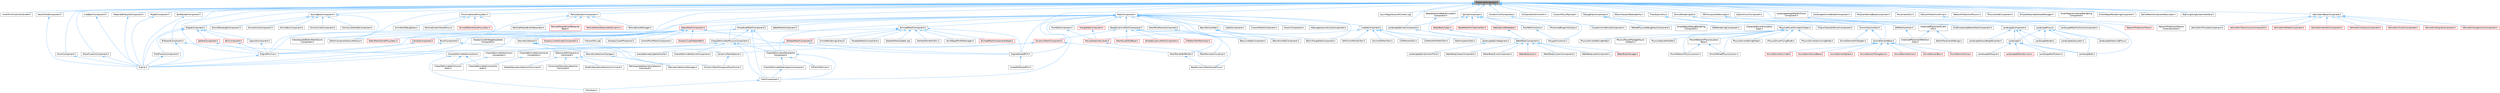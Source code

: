 digraph "PrimitiveComponent.h"
{
 // INTERACTIVE_SVG=YES
 // LATEX_PDF_SIZE
  bgcolor="transparent";
  edge [fontname=Helvetica,fontsize=10,labelfontname=Helvetica,labelfontsize=10];
  node [fontname=Helvetica,fontsize=10,shape=box,height=0.2,width=0.4];
  Node1 [id="Node000001",label="PrimitiveComponent.h",height=0.2,width=0.4,color="gray40", fillcolor="grey60", style="filled", fontcolor="black",tooltip=" "];
  Node1 -> Node2 [id="edge1_Node000001_Node000002",dir="back",color="steelblue1",style="solid",tooltip=" "];
  Node2 [id="Node000002",label="ActorPrimitiveColorHandler.h",height=0.2,width=0.4,color="grey40", fillcolor="white", style="filled",URL="$d4/d72/ActorPrimitiveColorHandler_8h.html",tooltip=" "];
  Node1 -> Node3 [id="edge2_Node000001_Node000003",dir="back",color="steelblue1",style="solid",tooltip=" "];
  Node3 [id="Node000003",label="ArrowComponent.h",height=0.2,width=0.4,color="grey40", fillcolor="white", style="filled",URL="$db/d35/ArrowComponent_8h.html",tooltip=" "];
  Node3 -> Node4 [id="edge3_Node000003_Node000004",dir="back",color="steelblue1",style="solid",tooltip=" "];
  Node4 [id="Node000004",label="Engine.h",height=0.2,width=0.4,color="grey40", fillcolor="white", style="filled",URL="$d1/d34/Public_2Engine_8h.html",tooltip=" "];
  Node1 -> Node5 [id="edge4_Node000001_Node000005",dir="back",color="steelblue1",style="solid",tooltip=" "];
  Node5 [id="Node000005",label="AsyncRegisterLevelContext.cpp",height=0.2,width=0.4,color="grey40", fillcolor="white", style="filled",URL="$da/df8/AsyncRegisterLevelContext_8cpp.html",tooltip=" "];
  Node1 -> Node6 [id="edge5_Node000001_Node000006",dir="back",color="steelblue1",style="solid",tooltip=" "];
  Node6 [id="Node000006",label="BakedShallowWaterSimulation\lComponent.h",height=0.2,width=0.4,color="grey40", fillcolor="white", style="filled",URL="$d4/dbc/BakedShallowWaterSimulationComponent_8h.html",tooltip=" "];
  Node6 -> Node7 [id="edge6_Node000006_Node000007",dir="back",color="steelblue1",style="solid",tooltip=" "];
  Node7 [id="Node000007",label="WaterBodyComponent.h",height=0.2,width=0.4,color="grey40", fillcolor="white", style="filled",URL="$db/d59/WaterBodyComponent_8h.html",tooltip=" "];
  Node7 -> Node8 [id="edge7_Node000007_Node000008",dir="back",color="steelblue1",style="solid",tooltip=" "];
  Node8 [id="Node000008",label="WaterBodyActor.h",height=0.2,width=0.4,color="red", fillcolor="#FFF0F0", style="filled",URL="$da/d45/WaterBodyActor_8h.html",tooltip=" "];
  Node7 -> Node14 [id="edge8_Node000007_Node000014",dir="back",color="steelblue1",style="solid",tooltip=" "];
  Node14 [id="Node000014",label="WaterBodyCustomComponent.h",height=0.2,width=0.4,color="grey40", fillcolor="white", style="filled",URL="$dd/dc1/WaterBodyCustomComponent_8h.html",tooltip=" "];
  Node7 -> Node15 [id="edge9_Node000007_Node000015",dir="back",color="steelblue1",style="solid",tooltip=" "];
  Node15 [id="Node000015",label="WaterBodyLakeComponent.h",height=0.2,width=0.4,color="grey40", fillcolor="white", style="filled",URL="$d8/db7/WaterBodyLakeComponent_8h.html",tooltip=" "];
  Node7 -> Node16 [id="edge10_Node000007_Node000016",dir="back",color="steelblue1",style="solid",tooltip=" "];
  Node16 [id="Node000016",label="WaterBodyManager.h",height=0.2,width=0.4,color="red", fillcolor="#FFF0F0", style="filled",URL="$d7/d25/WaterBodyManager_8h.html",tooltip=" "];
  Node7 -> Node18 [id="edge11_Node000007_Node000018",dir="back",color="steelblue1",style="solid",tooltip=" "];
  Node18 [id="Node000018",label="WaterBodyOceanComponent.h",height=0.2,width=0.4,color="grey40", fillcolor="white", style="filled",URL="$d8/d9e/WaterBodyOceanComponent_8h.html",tooltip=" "];
  Node7 -> Node19 [id="edge12_Node000007_Node000019",dir="back",color="steelblue1",style="solid",tooltip=" "];
  Node19 [id="Node000019",label="WaterBodyRiverComponent.h",height=0.2,width=0.4,color="grey40", fillcolor="white", style="filled",URL="$d6/d69/WaterBodyRiverComponent_8h.html",tooltip=" "];
  Node1 -> Node20 [id="edge13_Node000001_Node000020",dir="back",color="steelblue1",style="solid",tooltip=" "];
  Node20 [id="Node000020",label="BillboardComponent.h",height=0.2,width=0.4,color="grey40", fillcolor="white", style="filled",URL="$db/d72/BillboardComponent_8h.html",tooltip=" "];
  Node20 -> Node21 [id="edge14_Node000020_Node000021",dir="back",color="steelblue1",style="solid",tooltip=" "];
  Node21 [id="Node000021",label="ChaosDeformableSolverActor.h",height=0.2,width=0.4,color="grey40", fillcolor="white", style="filled",URL="$d2/de9/ChaosDeformableSolverActor_8h.html",tooltip=" "];
  Node21 -> Node22 [id="edge15_Node000021_Node000022",dir="back",color="steelblue1",style="solid",tooltip=" "];
  Node22 [id="Node000022",label="ChaosDeformableCollisions\lActor.h",height=0.2,width=0.4,color="grey40", fillcolor="white", style="filled",URL="$d2/dce/ChaosDeformableCollisionsActor_8h.html",tooltip=" "];
  Node21 -> Node23 [id="edge16_Node000021_Node000023",dir="back",color="steelblue1",style="solid",tooltip=" "];
  Node23 [id="Node000023",label="ChaosDeformableConstraints\lActor.h",height=0.2,width=0.4,color="grey40", fillcolor="white", style="filled",URL="$d0/dd2/ChaosDeformableConstraintsActor_8h.html",tooltip=" "];
  Node21 -> Node24 [id="edge17_Node000021_Node000024",dir="back",color="steelblue1",style="solid",tooltip=" "];
  Node24 [id="Node000024",label="FleshActor.h",height=0.2,width=0.4,color="grey40", fillcolor="white", style="filled",URL="$d1/d7e/FleshActor_8h.html",tooltip=" "];
  Node20 -> Node4 [id="edge18_Node000020_Node000004",dir="back",color="steelblue1",style="solid",tooltip=" "];
  Node1 -> Node25 [id="edge19_Node000001_Node000025",dir="back",color="steelblue1",style="solid",tooltip=" "];
  Node25 [id="Node000025",label="BrushComponent.h",height=0.2,width=0.4,color="grey40", fillcolor="white", style="filled",URL="$d0/d9c/BrushComponent_8h.html",tooltip=" "];
  Node25 -> Node4 [id="edge20_Node000025_Node000004",dir="back",color="steelblue1",style="solid",tooltip=" "];
  Node25 -> Node26 [id="edge21_Node000025_Node000026",dir="back",color="steelblue1",style="solid",tooltip=" "];
  Node26 [id="Node000026",label="SceneGeometrySpatialCache.h",height=0.2,width=0.4,color="grey40", fillcolor="white", style="filled",URL="$d6/d6f/SceneGeometrySpatialCache_8h.html",tooltip=" "];
  Node1 -> Node27 [id="edge22_Node000001_Node000027",dir="back",color="steelblue1",style="solid",tooltip=" "];
  Node27 [id="Node000027",label="ClusterUnionComponent.h",height=0.2,width=0.4,color="grey40", fillcolor="white", style="filled",URL="$d0/d16/ClusterUnionComponent_8h.html",tooltip=" "];
  Node27 -> Node28 [id="edge23_Node000027_Node000028",dir="back",color="steelblue1",style="solid",tooltip=" "];
  Node28 [id="Node000028",label="ClusterUnionVehicleComponent.h",height=0.2,width=0.4,color="grey40", fillcolor="white", style="filled",URL="$dd/deb/ClusterUnionVehicleComponent_8h.html",tooltip=" "];
  Node1 -> Node29 [id="edge24_Node000001_Node000029",dir="back",color="steelblue1",style="solid",tooltip=" "];
  Node29 [id="Node000029",label="ComponentCollisionUtil.h",height=0.2,width=0.4,color="grey40", fillcolor="white", style="filled",URL="$d9/d1c/ComponentCollisionUtil_8h.html",tooltip=" "];
  Node1 -> Node30 [id="edge25_Node000001_Node000030",dir="back",color="steelblue1",style="solid",tooltip=" "];
  Node30 [id="Node000030",label="CustomPhysXPayload.h",height=0.2,width=0.4,color="grey40", fillcolor="white", style="filled",URL="$d3/d90/CustomPhysXPayload_8h.html",tooltip=" "];
  Node1 -> Node31 [id="edge26_Node000001_Node000031",dir="back",color="steelblue1",style="solid",tooltip=" "];
  Node31 [id="Node000031",label="DebugDrawComponent.h",height=0.2,width=0.4,color="grey40", fillcolor="white", style="filled",URL="$d9/dae/DebugDrawComponent_8h.html",tooltip=" "];
  Node31 -> Node32 [id="edge27_Node000031_Node000032",dir="back",color="steelblue1",style="solid",tooltip=" "];
  Node32 [id="Node000032",label="EQSRenderingComponent.h",height=0.2,width=0.4,color="grey40", fillcolor="white", style="filled",URL="$df/d63/EQSRenderingComponent_8h.html",tooltip=" "];
  Node31 -> Node33 [id="edge28_Node000031_Node000033",dir="back",color="steelblue1",style="solid",tooltip=" "];
  Node33 [id="Node000033",label="PathedPhysicsDebugDrawComponent.h",height=0.2,width=0.4,color="grey40", fillcolor="white", style="filled",URL="$d9/dd8/PathedPhysicsDebugDrawComponent_8h.html",tooltip=" "];
  Node31 -> Node34 [id="edge29_Node000031_Node000034",dir="back",color="steelblue1",style="solid",tooltip=" "];
  Node34 [id="Node000034",label="SmartObjectDebugRendering\lComponent.h",height=0.2,width=0.4,color="grey40", fillcolor="white", style="filled",URL="$d2/db9/SmartObjectDebugRenderingComponent_8h.html",tooltip=" "];
  Node1 -> Node35 [id="edge30_Node000001_Node000035",dir="back",color="steelblue1",style="solid",tooltip=" "];
  Node35 [id="Node000035",label="DrawFrustumComponent.h",height=0.2,width=0.4,color="grey40", fillcolor="white", style="filled",URL="$db/d24/DrawFrustumComponent_8h.html",tooltip=" "];
  Node35 -> Node4 [id="edge31_Node000035_Node000004",dir="back",color="steelblue1",style="solid",tooltip=" "];
  Node1 -> Node36 [id="edge32_Node000001_Node000036",dir="back",color="steelblue1",style="solid",tooltip=" "];
  Node36 [id="Node000036",label="EditorComponentSourceFactory.h",height=0.2,width=0.4,color="grey40", fillcolor="white", style="filled",URL="$d4/d35/EditorComponentSourceFactory_8h.html",tooltip=" "];
  Node1 -> Node37 [id="edge33_Node000001_Node000037",dir="back",color="steelblue1",style="solid",tooltip=" "];
  Node37 [id="Node000037",label="EditorViewportSelectability.h",height=0.2,width=0.4,color="grey40", fillcolor="white", style="filled",URL="$d0/da6/EditorViewportSelectability_8h.html",tooltip=" "];
  Node1 -> Node38 [id="edge34_Node000001_Node000038",dir="back",color="steelblue1",style="solid",tooltip=" "];
  Node38 [id="Node000038",label="EngineMinimal.h",height=0.2,width=0.4,color="grey40", fillcolor="white", style="filled",URL="$d0/d2c/EngineMinimal_8h.html",tooltip=" "];
  Node38 -> Node4 [id="edge35_Node000038_Node000004",dir="back",color="steelblue1",style="solid",tooltip=" "];
  Node1 -> Node39 [id="edge36_Node000001_Node000039",dir="back",color="steelblue1",style="solid",tooltip=" "];
  Node39 [id="Node000039",label="EngineSharedPCH.h",height=0.2,width=0.4,color="grey40", fillcolor="white", style="filled",URL="$dc/dbb/EngineSharedPCH_8h.html",tooltip=" "];
  Node39 -> Node40 [id="edge37_Node000039_Node000040",dir="back",color="steelblue1",style="solid",tooltip=" "];
  Node40 [id="Node000040",label="UnrealEdSharedPCH.h",height=0.2,width=0.4,color="grey40", fillcolor="white", style="filled",URL="$d1/de6/UnrealEdSharedPCH_8h.html",tooltip=" "];
  Node1 -> Node41 [id="edge38_Node000001_Node000041",dir="back",color="steelblue1",style="solid",tooltip=" "];
  Node41 [id="Node000041",label="FloorQueryUtils.h",height=0.2,width=0.4,color="grey40", fillcolor="white", style="filled",URL="$df/d2a/FloorQueryUtils_8h.html",tooltip=" "];
  Node41 -> Node42 [id="edge39_Node000041_Node000042",dir="back",color="steelblue1",style="solid",tooltip=" "];
  Node42 [id="Node000042",label="ChaosCharacterMoverComponent.h",height=0.2,width=0.4,color="grey40", fillcolor="white", style="filled",URL="$d5/dd2/ChaosCharacterMoverComponent_8h.html",tooltip=" "];
  Node41 -> Node43 [id="edge40_Node000041_Node000043",dir="back",color="steelblue1",style="solid",tooltip=" "];
  Node43 [id="Node000043",label="CharacterMoverSimulation\lTypes.h",height=0.2,width=0.4,color="grey40", fillcolor="white", style="filled",URL="$df/dcc/CharacterMoverSimulationTypes_8h.html",tooltip=" "];
  Node41 -> Node44 [id="edge41_Node000041_Node000044",dir="back",color="steelblue1",style="solid",tooltip=" "];
  Node44 [id="Node000044",label="PhysicsMoverSimulationTypes.h",height=0.2,width=0.4,color="grey40", fillcolor="white", style="filled",URL="$d1/d2f/PhysicsMoverSimulationTypes_8h.html",tooltip=" "];
  Node44 -> Node45 [id="edge42_Node000044_Node000045",dir="back",color="steelblue1",style="solid",tooltip=" "];
  Node45 [id="Node000045",label="MoverNetworkPhysicsLiaison.h",height=0.2,width=0.4,color="grey40", fillcolor="white", style="filled",URL="$d7/d6a/MoverNetworkPhysicsLiaison_8h.html",tooltip=" "];
  Node44 -> Node46 [id="edge43_Node000044_Node000046",dir="back",color="steelblue1",style="solid",tooltip=" "];
  Node46 [id="Node000046",label="MoverNetworkPhysicsLiaison\lBase.h",height=0.2,width=0.4,color="grey40", fillcolor="white", style="filled",URL="$d6/d54/MoverNetworkPhysicsLiaisonBase_8h.html",tooltip=" "];
  Node46 -> Node45 [id="edge44_Node000046_Node000045",dir="back",color="steelblue1",style="solid",tooltip=" "];
  Node46 -> Node47 [id="edge45_Node000046_Node000047",dir="back",color="steelblue1",style="solid",tooltip=" "];
  Node47 [id="Node000047",label="MoverPathedPhysicsLiaison.h",height=0.2,width=0.4,color="grey40", fillcolor="white", style="filled",URL="$d8/d2d/MoverPathedPhysicsLiaison_8h.html",tooltip=" "];
  Node44 -> Node47 [id="edge46_Node000044_Node000047",dir="back",color="steelblue1",style="solid",tooltip=" "];
  Node44 -> Node48 [id="edge47_Node000044_Node000048",dir="back",color="steelblue1",style="solid",tooltip=" "];
  Node48 [id="Node000048",label="PhysicsDrivenFallingMode.h",height=0.2,width=0.4,color="grey40", fillcolor="white", style="filled",URL="$de/d7a/PhysicsDrivenFallingMode_8h.html",tooltip=" "];
  Node44 -> Node49 [id="edge48_Node000044_Node000049",dir="back",color="steelblue1",style="solid",tooltip=" "];
  Node49 [id="Node000049",label="PhysicsDrivenFlyingMode.h",height=0.2,width=0.4,color="grey40", fillcolor="white", style="filled",URL="$d4/d63/PhysicsDrivenFlyingMode_8h.html",tooltip=" "];
  Node44 -> Node50 [id="edge49_Node000044_Node000050",dir="back",color="steelblue1",style="solid",tooltip=" "];
  Node50 [id="Node000050",label="PhysicsDrivenSwimmingMode.h",height=0.2,width=0.4,color="grey40", fillcolor="white", style="filled",URL="$d2/d15/PhysicsDrivenSwimmingMode_8h.html",tooltip=" "];
  Node44 -> Node51 [id="edge50_Node000044_Node000051",dir="back",color="steelblue1",style="solid",tooltip=" "];
  Node51 [id="Node000051",label="PhysicsDrivenWalkingMode.h",height=0.2,width=0.4,color="grey40", fillcolor="white", style="filled",URL="$d8/d69/PhysicsDrivenWalkingMode_8h.html",tooltip=" "];
  Node44 -> Node52 [id="edge51_Node000044_Node000052",dir="back",color="steelblue1",style="solid",tooltip=" "];
  Node52 [id="Node000052",label="PhysicsMoverManagerAsync\lCallback.h",height=0.2,width=0.4,color="grey40", fillcolor="white", style="filled",URL="$d6/d7c/PhysicsMoverManagerAsyncCallback_8h.html",tooltip=" "];
  Node44 -> Node53 [id="edge52_Node000044_Node000053",dir="back",color="steelblue1",style="solid",tooltip=" "];
  Node53 [id="Node000053",label="PhysicsStanceModifier.h",height=0.2,width=0.4,color="grey40", fillcolor="white", style="filled",URL="$dc/d04/PhysicsStanceModifier_8h.html",tooltip=" "];
  Node1 -> Node54 [id="edge53_Node000001_Node000054",dir="back",color="steelblue1",style="solid",tooltip=" "];
  Node54 [id="Node000054",label="GeometrySelector.h",height=0.2,width=0.4,color="grey40", fillcolor="white", style="filled",URL="$d5/d67/GeometrySelector_8h.html",tooltip=" "];
  Node54 -> Node55 [id="edge54_Node000054_Node000055",dir="back",color="steelblue1",style="solid",tooltip=" "];
  Node55 [id="Node000055",label="DynamicMeshPolygroupTransformer.h",height=0.2,width=0.4,color="grey40", fillcolor="white", style="filled",URL="$dc/db2/DynamicMeshPolygroupTransformer_8h.html",tooltip=" "];
  Node54 -> Node56 [id="edge55_Node000054_Node000056",dir="back",color="steelblue1",style="solid",tooltip=" "];
  Node56 [id="Node000056",label="DynamicMeshSelector.h",height=0.2,width=0.4,color="grey40", fillcolor="white", style="filled",URL="$dc/d01/DynamicMeshSelector_8h.html",tooltip=" "];
  Node56 -> Node55 [id="edge56_Node000056_Node000055",dir="back",color="steelblue1",style="solid",tooltip=" "];
  Node54 -> Node57 [id="edge57_Node000054_Node000057",dir="back",color="steelblue1",style="solid",tooltip=" "];
  Node57 [id="Node000057",label="GeometrySelectionChanges.h",height=0.2,width=0.4,color="grey40", fillcolor="white", style="filled",URL="$d2/d21/GeometrySelectionChanges_8h.html",tooltip=" "];
  Node57 -> Node58 [id="edge58_Node000057_Node000058",dir="back",color="steelblue1",style="solid",tooltip=" "];
  Node58 [id="Node000058",label="GeometrySelectionManager.h",height=0.2,width=0.4,color="grey40", fillcolor="white", style="filled",URL="$d9/d43/GeometrySelectionManager_8h.html",tooltip=" "];
  Node54 -> Node58 [id="edge59_Node000054_Node000058",dir="back",color="steelblue1",style="solid",tooltip=" "];
  Node54 -> Node59 [id="edge60_Node000054_Node000059",dir="back",color="steelblue1",style="solid",tooltip=" "];
  Node59 [id="Node000059",label="SelectionEditInteractive\lCommand.h",height=0.2,width=0.4,color="grey40", fillcolor="white", style="filled",URL="$d8/db5/SelectionEditInteractiveCommand_8h.html",tooltip=" "];
  Node59 -> Node60 [id="edge61_Node000059_Node000060",dir="back",color="steelblue1",style="solid",tooltip=" "];
  Node60 [id="Node000060",label="DeleteGeometrySelectionCommand.h",height=0.2,width=0.4,color="grey40", fillcolor="white", style="filled",URL="$d2/db3/DeleteGeometrySelectionCommand_8h.html",tooltip=" "];
  Node59 -> Node61 [id="edge62_Node000059_Node000061",dir="back",color="steelblue1",style="solid",tooltip=" "];
  Node61 [id="Node000061",label="DisconnectGeometrySelection\lCommand.h",height=0.2,width=0.4,color="grey40", fillcolor="white", style="filled",URL="$df/d86/DisconnectGeometrySelectionCommand_8h.html",tooltip=" "];
  Node59 -> Node62 [id="edge63_Node000059_Node000062",dir="back",color="steelblue1",style="solid",tooltip=" "];
  Node62 [id="Node000062",label="ModifyGeometrySelectionCommand.h",height=0.2,width=0.4,color="grey40", fillcolor="white", style="filled",URL="$d2/dc3/ModifyGeometrySelectionCommand_8h.html",tooltip=" "];
  Node59 -> Node63 [id="edge64_Node000059_Node000063",dir="back",color="steelblue1",style="solid",tooltip=" "];
  Node63 [id="Node000063",label="RetriangulateGeometrySelection\lCommand.h",height=0.2,width=0.4,color="grey40", fillcolor="white", style="filled",URL="$de/d4b/RetriangulateGeometrySelectionCommand_8h.html",tooltip=" "];
  Node1 -> Node64 [id="edge65_Node000001_Node000064",dir="back",color="steelblue1",style="solid",tooltip=" "];
  Node64 [id="Node000064",label="GizmoBaseComponent.h",height=0.2,width=0.4,color="grey40", fillcolor="white", style="filled",URL="$db/dfd/GizmoBaseComponent_8h.html",tooltip=" "];
  Node64 -> Node65 [id="edge66_Node000064_Node000065",dir="back",color="steelblue1",style="solid",tooltip=" "];
  Node65 [id="Node000065",label="GizmoArrowComponent.h",height=0.2,width=0.4,color="grey40", fillcolor="white", style="filled",URL="$d9/df9/GizmoArrowComponent_8h.html",tooltip=" "];
  Node64 -> Node66 [id="edge67_Node000064_Node000066",dir="back",color="steelblue1",style="solid",tooltip=" "];
  Node66 [id="Node000066",label="GizmoBoxComponent.h",height=0.2,width=0.4,color="grey40", fillcolor="white", style="filled",URL="$d4/d84/GizmoBoxComponent_8h.html",tooltip=" "];
  Node64 -> Node67 [id="edge68_Node000064_Node000067",dir="back",color="steelblue1",style="solid",tooltip=" "];
  Node67 [id="Node000067",label="GizmoCircleComponent.h",height=0.2,width=0.4,color="grey40", fillcolor="white", style="filled",URL="$d3/d78/GizmoCircleComponent_8h.html",tooltip=" "];
  Node64 -> Node68 [id="edge69_Node000064_Node000068",dir="back",color="steelblue1",style="solid",tooltip=" "];
  Node68 [id="Node000068",label="GizmoLineHandleComponent.h",height=0.2,width=0.4,color="grey40", fillcolor="white", style="filled",URL="$d3/d98/GizmoLineHandleComponent_8h.html",tooltip=" "];
  Node64 -> Node69 [id="edge70_Node000064_Node000069",dir="back",color="steelblue1",style="solid",tooltip=" "];
  Node69 [id="Node000069",label="GizmoRectangleComponent.h",height=0.2,width=0.4,color="grey40", fillcolor="white", style="filled",URL="$d9/ded/GizmoRectangleComponent_8h.html",tooltip=" "];
  Node64 -> Node70 [id="edge71_Node000064_Node000070",dir="back",color="steelblue1",style="solid",tooltip=" "];
  Node70 [id="Node000070",label="ViewAdjustedStaticMeshGizmo\lComponent.h",height=0.2,width=0.4,color="grey40", fillcolor="white", style="filled",URL="$d3/d99/ViewAdjustedStaticMeshGizmoComponent_8h.html",tooltip=" "];
  Node1 -> Node71 [id="edge72_Node000001_Node000071",dir="back",color="steelblue1",style="solid",tooltip=" "];
  Node71 [id="Node000071",label="GizmoRenderingUtil.h",height=0.2,width=0.4,color="grey40", fillcolor="white", style="filled",URL="$d0/d40/GizmoRenderingUtil_8h.html",tooltip=" "];
  Node71 -> Node72 [id="edge73_Node000071_Node000072",dir="back",color="steelblue1",style="solid",tooltip=" "];
  Node72 [id="Node000072",label="GizmoElementBase.h",height=0.2,width=0.4,color="grey40", fillcolor="white", style="filled",URL="$d5/d19/GizmoElementBase_8h.html",tooltip=" "];
  Node72 -> Node73 [id="edge74_Node000072_Node000073",dir="back",color="steelblue1",style="solid",tooltip=" "];
  Node73 [id="Node000073",label="GizmoElementArrow.h",height=0.2,width=0.4,color="red", fillcolor="#FFF0F0", style="filled",URL="$df/d5b/GizmoElementArrow_8h.html",tooltip=" "];
  Node72 -> Node75 [id="edge75_Node000072_Node000075",dir="back",color="steelblue1",style="solid",tooltip=" "];
  Node75 [id="Node000075",label="GizmoElementBox.h",height=0.2,width=0.4,color="red", fillcolor="#FFF0F0", style="filled",URL="$d6/d7f/GizmoElementBox_8h.html",tooltip=" "];
  Node72 -> Node76 [id="edge76_Node000072_Node000076",dir="back",color="steelblue1",style="solid",tooltip=" "];
  Node76 [id="Node000076",label="GizmoElementCone.h",height=0.2,width=0.4,color="red", fillcolor="#FFF0F0", style="filled",URL="$dc/dca/GizmoElementCone_8h.html",tooltip=" "];
  Node72 -> Node77 [id="edge77_Node000072_Node000077",dir="back",color="steelblue1",style="solid",tooltip=" "];
  Node77 [id="Node000077",label="GizmoElementCylinder.h",height=0.2,width=0.4,color="red", fillcolor="#FFF0F0", style="filled",URL="$da/dff/GizmoElementCylinder_8h.html",tooltip=" "];
  Node72 -> Node78 [id="edge78_Node000072_Node000078",dir="back",color="steelblue1",style="solid",tooltip=" "];
  Node78 [id="Node000078",label="GizmoElementLineBase.h",height=0.2,width=0.4,color="red", fillcolor="#FFF0F0", style="filled",URL="$d4/d1b/GizmoElementLineBase_8h.html",tooltip=" "];
  Node72 -> Node86 [id="edge79_Node000072_Node000086",dir="back",color="steelblue1",style="solid",tooltip=" "];
  Node86 [id="Node000086",label="GizmoElementSphere.h",height=0.2,width=0.4,color="red", fillcolor="#FFF0F0", style="filled",URL="$df/d53/GizmoElementSphere_8h.html",tooltip=" "];
  Node72 -> Node87 [id="edge80_Node000072_Node000087",dir="back",color="steelblue1",style="solid",tooltip=" "];
  Node87 [id="Node000087",label="GizmoElementTriangleList.h",height=0.2,width=0.4,color="red", fillcolor="#FFF0F0", style="filled",URL="$dc/dc3/GizmoElementTriangleList_8h.html",tooltip=" "];
  Node71 -> Node88 [id="edge81_Node000071_Node000088",dir="back",color="steelblue1",style="solid",tooltip=" "];
  Node88 [id="Node000088",label="GizmoViewContext.h",height=0.2,width=0.4,color="grey40", fillcolor="white", style="filled",URL="$dd/d1a/GizmoViewContext_8h.html",tooltip=" "];
  Node88 -> Node72 [id="edge82_Node000088_Node000072",dir="back",color="steelblue1",style="solid",tooltip=" "];
  Node88 -> Node89 [id="edge83_Node000088_Node000089",dir="back",color="steelblue1",style="solid",tooltip=" "];
  Node89 [id="Node000089",label="GizmoElementHitTargets.h",height=0.2,width=0.4,color="grey40", fillcolor="white", style="filled",URL="$da/d23/GizmoElementHitTargets_8h.html",tooltip=" "];
  Node1 -> Node90 [id="edge84_Node000001_Node000090",dir="back",color="steelblue1",style="solid",tooltip=" "];
  Node90 [id="Node000090",label="ISMComponentDescriptor.h",height=0.2,width=0.4,color="grey40", fillcolor="white", style="filled",URL="$dd/d82/ISMComponentDescriptor_8h.html",tooltip=" "];
  Node90 -> Node91 [id="edge85_Node000090_Node000091",dir="back",color="steelblue1",style="solid",tooltip=" "];
  Node91 [id="Node000091",label="HLODInstancedStaticMeshComponent.h",height=0.2,width=0.4,color="grey40", fillcolor="white", style="filled",URL="$dd/d88/HLODInstancedStaticMeshComponent_8h.html",tooltip=" "];
  Node90 -> Node92 [id="edge86_Node000090_Node000092",dir="back",color="steelblue1",style="solid",tooltip=" "];
  Node92 [id="Node000092",label="ISMPartitionActor.h",height=0.2,width=0.4,color="grey40", fillcolor="white", style="filled",URL="$d8/dac/ISMPartitionActor_8h.html",tooltip=" "];
  Node92 -> Node93 [id="edge87_Node000092_Node000093",dir="back",color="steelblue1",style="solid",tooltip=" "];
  Node93 [id="Node000093",label="InstancedPlacementPartition\lActor.h",height=0.2,width=0.4,color="grey40", fillcolor="white", style="filled",URL="$dd/d43/InstancedPlacementPartitionActor_8h.html",tooltip=" "];
  Node90 -> Node94 [id="edge88_Node000090_Node000094",dir="back",color="steelblue1",style="solid",tooltip=" "];
  Node94 [id="Node000094",label="InstancedPlacementClient\lInfo.h",height=0.2,width=0.4,color="grey40", fillcolor="white", style="filled",URL="$d0/d12/InstancedPlacementClientInfo_8h.html",tooltip=" "];
  Node94 -> Node95 [id="edge89_Node000094_Node000095",dir="back",color="steelblue1",style="solid",tooltip=" "];
  Node95 [id="Node000095",label="EditorPlacementSettings.h",height=0.2,width=0.4,color="grey40", fillcolor="white", style="filled",URL="$dd/daf/EditorPlacementSettings_8h.html",tooltip=" "];
  Node94 -> Node93 [id="edge90_Node000094_Node000093",dir="back",color="steelblue1",style="solid",tooltip=" "];
  Node1 -> Node96 [id="edge91_Node000001_Node000096",dir="back",color="steelblue1",style="solid",tooltip=" "];
  Node96 [id="Node000096",label="LakeCollisionComponent.h",height=0.2,width=0.4,color="grey40", fillcolor="white", style="filled",URL="$d6/d05/LakeCollisionComponent_8h.html",tooltip=" "];
  Node1 -> Node97 [id="edge92_Node000001_Node000097",dir="back",color="steelblue1",style="solid",tooltip=" "];
  Node97 [id="Node000097",label="LandscapeComponent.h",height=0.2,width=0.4,color="grey40", fillcolor="white", style="filled",URL="$d4/dba/LandscapeComponent_8h.html",tooltip=" "];
  Node97 -> Node98 [id="edge93_Node000097_Node000098",dir="back",color="steelblue1",style="solid",tooltip=" "];
  Node98 [id="Node000098",label="Landscape.h",height=0.2,width=0.4,color="grey40", fillcolor="white", style="filled",URL="$d5/dd6/Landscape_8h.html",tooltip=" "];
  Node98 -> Node99 [id="edge94_Node000098_Node000099",dir="back",color="steelblue1",style="solid",tooltip=" "];
  Node99 [id="Node000099",label="LandscapeEdit.h",height=0.2,width=0.4,color="grey40", fillcolor="white", style="filled",URL="$df/d61/LandscapeEdit_8h.html",tooltip=" "];
  Node98 -> Node100 [id="edge95_Node000098_Node000100",dir="back",color="steelblue1",style="solid",tooltip=" "];
  Node100 [id="Node000100",label="LandscapeEditLayer.h",height=0.2,width=0.4,color="grey40", fillcolor="white", style="filled",URL="$d2/d34/LandscapeEditLayer_8h.html",tooltip=" "];
  Node98 -> Node101 [id="edge96_Node000098_Node000101",dir="back",color="steelblue1",style="solid",tooltip=" "];
  Node101 [id="Node000101",label="LandscapeEditorServices.h",height=0.2,width=0.4,color="red", fillcolor="#FFF0F0", style="filled",URL="$d0/de9/LandscapeEditorServices_8h.html",tooltip=" "];
  Node98 -> Node103 [id="edge97_Node000098_Node000103",dir="back",color="steelblue1",style="solid",tooltip=" "];
  Node103 [id="Node000103",label="LandscapeNotification.h",height=0.2,width=0.4,color="grey40", fillcolor="white", style="filled",URL="$d7/de3/LandscapeNotification_8h.html",tooltip=" "];
  Node97 -> Node99 [id="edge98_Node000097_Node000099",dir="back",color="steelblue1",style="solid",tooltip=" "];
  Node97 -> Node104 [id="edge99_Node000097_Node000104",dir="back",color="steelblue1",style="solid",tooltip=" "];
  Node104 [id="Node000104",label="LandscapeGrassWeightExporter.h",height=0.2,width=0.4,color="grey40", fillcolor="white", style="filled",URL="$de/d64/LandscapeGrassWeightExporter_8h.html",tooltip=" "];
  Node97 -> Node105 [id="edge100_Node000097_Node000105",dir="back",color="steelblue1",style="solid",tooltip=" "];
  Node105 [id="Node000105",label="LandscapeRender.h",height=0.2,width=0.4,color="grey40", fillcolor="white", style="filled",URL="$df/d67/LandscapeRender_8h.html",tooltip=" "];
  Node1 -> Node106 [id="edge101_Node000001_Node000106",dir="back",color="steelblue1",style="solid",tooltip=" "];
  Node106 [id="Node000106",label="LandscapeGizmoRenderComponent.h",height=0.2,width=0.4,color="grey40", fillcolor="white", style="filled",URL="$d0/d84/LandscapeGizmoRenderComponent_8h.html",tooltip=" "];
  Node1 -> Node107 [id="edge102_Node000001_Node000107",dir="back",color="steelblue1",style="solid",tooltip=" "];
  Node107 [id="Node000107",label="LandscapeHeightfieldCollision\lComponent.h",height=0.2,width=0.4,color="grey40", fillcolor="white", style="filled",URL="$d2/d06/LandscapeHeightfieldCollisionComponent_8h.html",tooltip=" "];
  Node107 -> Node99 [id="edge103_Node000107_Node000099",dir="back",color="steelblue1",style="solid",tooltip=" "];
  Node107 -> Node108 [id="edge104_Node000107_Node000108",dir="back",color="steelblue1",style="solid",tooltip=" "];
  Node108 [id="Node000108",label="LandscapeMeshCollisionComponent.h",height=0.2,width=0.4,color="grey40", fillcolor="white", style="filled",URL="$d0/dab/LandscapeMeshCollisionComponent_8h.html",tooltip=" "];
  Node107 -> Node109 [id="edge105_Node000107_Node000109",dir="back",color="steelblue1",style="solid",tooltip=" "];
  Node109 [id="Node000109",label="LandscapeProxy.h",height=0.2,width=0.4,color="grey40", fillcolor="white", style="filled",URL="$db/dae/LandscapeProxy_8h.html",tooltip=" "];
  Node109 -> Node98 [id="edge106_Node000109_Node000098",dir="back",color="steelblue1",style="solid",tooltip=" "];
  Node109 -> Node99 [id="edge107_Node000109_Node000099",dir="back",color="steelblue1",style="solid",tooltip=" "];
  Node109 -> Node105 [id="edge108_Node000109_Node000105",dir="back",color="steelblue1",style="solid",tooltip=" "];
  Node109 -> Node110 [id="edge109_Node000109_Node000110",dir="back",color="steelblue1",style="solid",tooltip=" "];
  Node110 [id="Node000110",label="LandscapeStreamingProxy.h",height=0.2,width=0.4,color="grey40", fillcolor="white", style="filled",URL="$de/d5a/LandscapeStreamingProxy_8h.html",tooltip=" "];
  Node109 -> Node111 [id="edge110_Node000109_Node000111",dir="back",color="steelblue1",style="solid",tooltip=" "];
  Node111 [id="Node000111",label="LandscapeSubsystem.h",height=0.2,width=0.4,color="grey40", fillcolor="white", style="filled",URL="$d7/ddd/LandscapeSubsystem_8h.html",tooltip=" "];
  Node1 -> Node112 [id="edge111_Node000001_Node000112",dir="back",color="steelblue1",style="solid",tooltip=" "];
  Node112 [id="Node000112",label="LandscapeSplinesComponent.h",height=0.2,width=0.4,color="grey40", fillcolor="white", style="filled",URL="$d4/d7e/LandscapeSplinesComponent_8h.html",tooltip=" "];
  Node112 -> Node113 [id="edge112_Node000112_Node000113",dir="back",color="steelblue1",style="solid",tooltip=" "];
  Node113 [id="Node000113",label="LandscapeSplineSegment.h",height=0.2,width=0.4,color="grey40", fillcolor="white", style="filled",URL="$d4/d8d/LandscapeSplineSegment_8h.html",tooltip=" "];
  Node113 -> Node114 [id="edge113_Node000113_Node000114",dir="back",color="steelblue1",style="solid",tooltip=" "];
  Node114 [id="Node000114",label="LandscapeSplineControlPoint.h",height=0.2,width=0.4,color="grey40", fillcolor="white", style="filled",URL="$d2/d00/LandscapeSplineControlPoint_8h.html",tooltip=" "];
  Node1 -> Node115 [id="edge114_Node000001_Node000115",dir="back",color="steelblue1",style="solid",tooltip=" "];
  Node115 [id="Node000115",label="LineBatchComponent.h",height=0.2,width=0.4,color="grey40", fillcolor="white", style="filled",URL="$d4/dd8/LineBatchComponent_8h.html",tooltip=" "];
  Node115 -> Node4 [id="edge115_Node000115_Node000004",dir="back",color="steelblue1",style="solid",tooltip=" "];
  Node1 -> Node116 [id="edge116_Node000001_Node000116",dir="back",color="steelblue1",style="solid",tooltip=" "];
  Node116 [id="Node000116",label="MaterialBillboardComponent.h",height=0.2,width=0.4,color="grey40", fillcolor="white", style="filled",URL="$d0/d98/MaterialBillboardComponent_8h.html",tooltip=" "];
  Node116 -> Node4 [id="edge117_Node000116_Node000004",dir="back",color="steelblue1",style="solid",tooltip=" "];
  Node1 -> Node117 [id="edge118_Node000001_Node000117",dir="back",color="steelblue1",style="solid",tooltip=" "];
  Node117 [id="Node000117",label="MeshComponent.h",height=0.2,width=0.4,color="grey40", fillcolor="white", style="filled",URL="$dd/d57/MeshComponent_8h.html",tooltip=" "];
  Node117 -> Node118 [id="edge119_Node000117_Node000118",dir="back",color="steelblue1",style="solid",tooltip=" "];
  Node118 [id="Node000118",label="BaseDynamicMeshComponent.h",height=0.2,width=0.4,color="grey40", fillcolor="white", style="filled",URL="$d3/df4/BaseDynamicMeshComponent_8h.html",tooltip=" "];
  Node118 -> Node119 [id="edge120_Node000118_Node000119",dir="back",color="steelblue1",style="solid",tooltip=" "];
  Node119 [id="Node000119",label="BaseDynamicMeshSceneProxy.h",height=0.2,width=0.4,color="grey40", fillcolor="white", style="filled",URL="$d2/dee/BaseDynamicMeshSceneProxy_8h.html",tooltip=" "];
  Node118 -> Node120 [id="edge121_Node000118_Node000120",dir="back",color="steelblue1",style="solid",tooltip=" "];
  Node120 [id="Node000120",label="DynamicMeshComponent.h",height=0.2,width=0.4,color="red", fillcolor="#FFF0F0", style="filled",URL="$d8/d66/DynamicMeshComponent_8h.html",tooltip=" "];
  Node120 -> Node56 [id="edge122_Node000120_Node000056",dir="back",color="steelblue1",style="solid",tooltip=" "];
  Node120 -> Node130 [id="edge123_Node000120_Node000130",dir="back",color="steelblue1",style="solid",tooltip=" "];
  Node130 [id="Node000130",label="MeshRenderBufferSet.h",height=0.2,width=0.4,color="grey40", fillcolor="white", style="filled",URL="$de/dc2/MeshRenderBufferSet_8h.html",tooltip=" "];
  Node130 -> Node119 [id="edge124_Node000130_Node000119",dir="back",color="steelblue1",style="solid",tooltip=" "];
  Node120 -> Node26 [id="edge125_Node000120_Node000026",dir="back",color="steelblue1",style="solid",tooltip=" "];
  Node118 -> Node130 [id="edge126_Node000118_Node000130",dir="back",color="steelblue1",style="solid",tooltip=" "];
  Node118 -> Node189 [id="edge127_Node000118_Node000189",dir="back",color="steelblue1",style="solid",tooltip=" "];
  Node189 [id="Node000189",label="MeshSculptToolBase.h",height=0.2,width=0.4,color="red", fillcolor="#FFF0F0", style="filled",URL="$d8/d2a/MeshSculptToolBase_8h.html",tooltip=" "];
  Node118 -> Node192 [id="edge128_Node000118_Node000192",dir="back",color="steelblue1",style="solid",tooltip=" "];
  Node192 [id="Node000192",label="OctreeDynamicMeshComponent.h",height=0.2,width=0.4,color="red", fillcolor="#FFF0F0", style="filled",URL="$d9/d19/OctreeDynamicMeshComponent_8h.html",tooltip=" "];
  Node118 -> Node193 [id="edge129_Node000118_Node000193",dir="back",color="steelblue1",style="solid",tooltip=" "];
  Node193 [id="Node000193",label="UVEditorToolMeshInput.h",height=0.2,width=0.4,color="red", fillcolor="#FFF0F0", style="filled",URL="$d2/de6/UVEditorToolMeshInput_8h.html",tooltip=" "];
  Node117 -> Node206 [id="edge130_Node000117_Node000206",dir="back",color="steelblue1",style="solid",tooltip=" "];
  Node206 [id="Node000206",label="BasicElementSet.h",height=0.2,width=0.4,color="grey40", fillcolor="white", style="filled",URL="$de/d31/BasicElementSet_8h.html",tooltip=" "];
  Node206 -> Node207 [id="edge131_Node000206_Node000207",dir="back",color="steelblue1",style="solid",tooltip=" "];
  Node207 [id="Node000207",label="BasicLineSetComponent.h",height=0.2,width=0.4,color="grey40", fillcolor="white", style="filled",URL="$da/d78/BasicLineSetComponent_8h.html",tooltip=" "];
  Node206 -> Node208 [id="edge132_Node000206_Node000208",dir="back",color="steelblue1",style="solid",tooltip=" "];
  Node208 [id="Node000208",label="BasicPointSetComponent.h",height=0.2,width=0.4,color="grey40", fillcolor="white", style="filled",URL="$d4/d5f/BasicPointSetComponent_8h.html",tooltip=" "];
  Node206 -> Node209 [id="edge133_Node000206_Node000209",dir="back",color="steelblue1",style="solid",tooltip=" "];
  Node209 [id="Node000209",label="BasicTriangleSetComponent.h",height=0.2,width=0.4,color="grey40", fillcolor="white", style="filled",URL="$d0/d56/BasicTriangleSetComponent_8h.html",tooltip=" "];
  Node117 -> Node207 [id="edge134_Node000117_Node000207",dir="back",color="steelblue1",style="solid",tooltip=" "];
  Node117 -> Node208 [id="edge135_Node000117_Node000208",dir="back",color="steelblue1",style="solid",tooltip=" "];
  Node117 -> Node209 [id="edge136_Node000117_Node000209",dir="back",color="steelblue1",style="solid",tooltip=" "];
  Node117 -> Node210 [id="edge137_Node000117_Node000210",dir="back",color="steelblue1",style="solid",tooltip=" "];
  Node210 [id="Node000210",label="CableComponent.h",height=0.2,width=0.4,color="grey40", fillcolor="white", style="filled",URL="$d4/dd5/CableComponent_8h.html",tooltip=" "];
  Node117 -> Node211 [id="edge138_Node000117_Node000211",dir="back",color="steelblue1",style="solid",tooltip=" "];
  Node211 [id="Node000211",label="ChaosDeformablePhysicsComponent.h",height=0.2,width=0.4,color="grey40", fillcolor="white", style="filled",URL="$d3/da9/ChaosDeformablePhysicsComponent_8h.html",tooltip=" "];
  Node211 -> Node212 [id="edge139_Node000211_Node000212",dir="back",color="steelblue1",style="solid",tooltip=" "];
  Node212 [id="Node000212",label="ChaosDeformableCollisions\lComponent.h",height=0.2,width=0.4,color="grey40", fillcolor="white", style="filled",URL="$d3/da7/ChaosDeformableCollisionsComponent_8h.html",tooltip=" "];
  Node212 -> Node22 [id="edge140_Node000212_Node000022",dir="back",color="steelblue1",style="solid",tooltip=" "];
  Node211 -> Node213 [id="edge141_Node000211_Node000213",dir="back",color="steelblue1",style="solid",tooltip=" "];
  Node213 [id="Node000213",label="ChaosDeformableConstraints\lComponent.h",height=0.2,width=0.4,color="grey40", fillcolor="white", style="filled",URL="$d9/df8/ChaosDeformableConstraintsComponent_8h.html",tooltip=" "];
  Node213 -> Node23 [id="edge142_Node000213_Node000023",dir="back",color="steelblue1",style="solid",tooltip=" "];
  Node211 -> Node214 [id="edge143_Node000211_Node000214",dir="back",color="steelblue1",style="solid",tooltip=" "];
  Node214 [id="Node000214",label="ChaosDeformableSolverComponent.h",height=0.2,width=0.4,color="grey40", fillcolor="white", style="filled",URL="$dd/df6/ChaosDeformableSolverComponent_8h.html",tooltip=" "];
  Node211 -> Node215 [id="edge144_Node000211_Node000215",dir="back",color="steelblue1",style="solid",tooltip=" "];
  Node215 [id="Node000215",label="ChaosDeformableTetrahedral\lComponent.h",height=0.2,width=0.4,color="grey40", fillcolor="white", style="filled",URL="$d3/db3/ChaosDeformableTetrahedralComponent_8h.html",tooltip=" "];
  Node215 -> Node216 [id="edge145_Node000215_Node000216",dir="back",color="steelblue1",style="solid",tooltip=" "];
  Node216 [id="Node000216",label="ChaosDeformableGameplayComponent.h",height=0.2,width=0.4,color="grey40", fillcolor="white", style="filled",URL="$d4/de0/ChaosDeformableGameplayComponent_8h.html",tooltip=" "];
  Node216 -> Node217 [id="edge146_Node000216_Node000217",dir="back",color="steelblue1",style="solid",tooltip=" "];
  Node217 [id="Node000217",label="FleshComponent.h",height=0.2,width=0.4,color="grey40", fillcolor="white", style="filled",URL="$d0/d29/FleshComponent_8h.html",tooltip=" "];
  Node217 -> Node24 [id="edge147_Node000217_Node000024",dir="back",color="steelblue1",style="solid",tooltip=" "];
  Node215 -> Node218 [id="edge148_Node000215_Node000218",dir="back",color="steelblue1",style="solid",tooltip=" "];
  Node218 [id="Node000218",label="DIFleshDeformer.h",height=0.2,width=0.4,color="grey40", fillcolor="white", style="filled",URL="$d6/d60/DIFleshDeformer_8h.html",tooltip=" "];
  Node215 -> Node217 [id="edge149_Node000215_Node000217",dir="back",color="steelblue1",style="solid",tooltip=" "];
  Node211 -> Node217 [id="edge150_Node000211_Node000217",dir="back",color="steelblue1",style="solid",tooltip=" "];
  Node117 -> Node215 [id="edge151_Node000117_Node000215",dir="back",color="steelblue1",style="solid",tooltip=" "];
  Node117 -> Node219 [id="edge152_Node000117_Node000219",dir="back",color="steelblue1",style="solid",tooltip=" "];
  Node219 [id="Node000219",label="CustomMeshComponent.h",height=0.2,width=0.4,color="grey40", fillcolor="white", style="filled",URL="$de/d34/CustomMeshComponent_8h.html",tooltip=" "];
  Node117 -> Node38 [id="edge153_Node000117_Node000038",dir="back",color="steelblue1",style="solid",tooltip=" "];
  Node117 -> Node39 [id="edge154_Node000117_Node000039",dir="back",color="steelblue1",style="solid",tooltip=" "];
  Node117 -> Node217 [id="edge155_Node000117_Node000217",dir="back",color="steelblue1",style="solid",tooltip=" "];
  Node117 -> Node220 [id="edge156_Node000117_Node000220",dir="back",color="steelblue1",style="solid",tooltip=" "];
  Node220 [id="Node000220",label="GroomComponent.h",height=0.2,width=0.4,color="grey40", fillcolor="white", style="filled",URL="$de/d2e/GroomComponent_8h.html",tooltip=" "];
  Node117 -> Node221 [id="edge157_Node000117_Node000221",dir="back",color="steelblue1",style="solid",tooltip=" "];
  Node221 [id="Node000221",label="HeterogeneousVolumeComponent.h",height=0.2,width=0.4,color="grey40", fillcolor="white", style="filled",URL="$d6/daf/HeterogeneousVolumeComponent_8h.html",tooltip=" "];
  Node117 -> Node222 [id="edge158_Node000117_Node000222",dir="back",color="steelblue1",style="solid",tooltip=" "];
  Node222 [id="Node000222",label="LineSetComponent.h",height=0.2,width=0.4,color="grey40", fillcolor="white", style="filled",URL="$d7/d6b/LineSetComponent_8h.html",tooltip=" "];
  Node222 -> Node155 [id="edge159_Node000222_Node000155",dir="back",color="steelblue1",style="solid",tooltip=" "];
  Node155 [id="Node000155",label="CSGMeshesTool.h",height=0.2,width=0.4,color="grey40", fillcolor="white", style="filled",URL="$db/dd1/CSGMeshesTool_8h.html",tooltip=" "];
  Node222 -> Node157 [id="edge160_Node000222_Node000157",dir="back",color="steelblue1",style="solid",tooltip=" "];
  Node157 [id="Node000157",label="CutMeshWithMeshTool.h",height=0.2,width=0.4,color="grey40", fillcolor="white", style="filled",URL="$d2/d2c/CutMeshWithMeshTool_8h.html",tooltip=" "];
  Node222 -> Node147 [id="edge161_Node000222_Node000147",dir="back",color="steelblue1",style="solid",tooltip=" "];
  Node147 [id="Node000147",label="MeshInspectorTool.h",height=0.2,width=0.4,color="grey40", fillcolor="white", style="filled",URL="$de/da1/MeshInspectorTool_8h.html",tooltip=" "];
  Node222 -> Node223 [id="edge162_Node000222_Node000223",dir="back",color="steelblue1",style="solid",tooltip=" "];
  Node223 [id="Node000223",label="PreviewGeometryActor.h",height=0.2,width=0.4,color="red", fillcolor="#FFF0F0", style="filled",URL="$d3/d38/PreviewGeometryActor_8h.html",tooltip=" "];
  Node223 -> Node224 [id="edge163_Node000223_Node000224",dir="back",color="steelblue1",style="solid",tooltip=" "];
  Node224 [id="Node000224",label="MeshElementsVisualizer.h",height=0.2,width=0.4,color="grey40", fillcolor="white", style="filled",URL="$d9/d01/MeshElementsVisualizer_8h.html",tooltip=" "];
  Node222 -> Node158 [id="edge164_Node000222_Node000158",dir="back",color="steelblue1",style="solid",tooltip=" "];
  Node158 [id="Node000158",label="SelfUnionMeshesTool.h",height=0.2,width=0.4,color="grey40", fillcolor="white", style="filled",URL="$dc/dad/SelfUnionMeshesTool_8h.html",tooltip=" "];
  Node222 -> Node188 [id="edge165_Node000222_Node000188",dir="back",color="steelblue1",style="solid",tooltip=" "];
  Node188 [id="Node000188",label="VolumeToMeshTool.h",height=0.2,width=0.4,color="grey40", fillcolor="white", style="filled",URL="$de/d64/VolumeToMeshTool_8h.html",tooltip=" "];
  Node117 -> Node225 [id="edge166_Node000117_Node000225",dir="back",color="steelblue1",style="solid",tooltip=" "];
  Node225 [id="Node000225",label="MeshWireframeComponent.h",height=0.2,width=0.4,color="grey40", fillcolor="white", style="filled",URL="$d7/d66/MeshWireframeComponent_8h.html",tooltip=" "];
  Node225 -> Node224 [id="edge167_Node000225_Node000224",dir="back",color="steelblue1",style="solid",tooltip=" "];
  Node117 -> Node226 [id="edge168_Node000117_Node000226",dir="back",color="steelblue1",style="solid",tooltip=" "];
  Node226 [id="Node000226",label="PointSetComponent.h",height=0.2,width=0.4,color="grey40", fillcolor="white", style="filled",URL="$d8/d54/PointSetComponent_8h.html",tooltip=" "];
  Node226 -> Node223 [id="edge169_Node000226_Node000223",dir="back",color="steelblue1",style="solid",tooltip=" "];
  Node117 -> Node227 [id="edge170_Node000117_Node000227",dir="back",color="steelblue1",style="solid",tooltip=" "];
  Node227 [id="Node000227",label="ProceduralMeshComponent.h",height=0.2,width=0.4,color="grey40", fillcolor="white", style="filled",URL="$d5/d29/ProceduralMeshComponent_8h.html",tooltip=" "];
  Node227 -> Node211 [id="edge171_Node000227_Node000211",dir="back",color="steelblue1",style="solid",tooltip=" "];
  Node227 -> Node215 [id="edge172_Node000227_Node000215",dir="back",color="steelblue1",style="solid",tooltip=" "];
  Node227 -> Node228 [id="edge173_Node000227_Node000228",dir="back",color="steelblue1",style="solid",tooltip=" "];
  Node228 [id="Node000228",label="DisplayClusterStageIsosphere\lComponent.h",height=0.2,width=0.4,color="grey40", fillcolor="white", style="filled",URL="$db/d0b/DisplayClusterStageIsosphereComponent_8h.html",tooltip=" "];
  Node227 -> Node217 [id="edge174_Node000227_Node000217",dir="back",color="steelblue1",style="solid",tooltip=" "];
  Node117 -> Node229 [id="edge175_Node000117_Node000229",dir="back",color="steelblue1",style="solid",tooltip=" "];
  Node229 [id="Node000229",label="SkinnedMeshComponent.h",height=0.2,width=0.4,color="grey40", fillcolor="white", style="filled",URL="$da/d62/SkinnedMeshComponent_8h.html",tooltip=" "];
  Node229 -> Node4 [id="edge176_Node000229_Node000004",dir="back",color="steelblue1",style="solid",tooltip=" "];
  Node229 -> Node39 [id="edge177_Node000229_Node000039",dir="back",color="steelblue1",style="solid",tooltip=" "];
  Node229 -> Node230 [id="edge178_Node000229_Node000230",dir="back",color="steelblue1",style="solid",tooltip=" "];
  Node230 [id="Node000230",label="KismetRenderingLibrary.h",height=0.2,width=0.4,color="grey40", fillcolor="white", style="filled",URL="$dc/d9a/KismetRenderingLibrary_8h.html",tooltip=" "];
  Node229 -> Node231 [id="edge179_Node000229_Node000231",dir="back",color="steelblue1",style="solid",tooltip=" "];
  Node231 [id="Node000231",label="PoseableMeshComponent.h",height=0.2,width=0.4,color="grey40", fillcolor="white", style="filled",URL="$df/d28/PoseableMeshComponent_8h.html",tooltip=" "];
  Node229 -> Node232 [id="edge180_Node000229_Node000232",dir="back",color="steelblue1",style="solid",tooltip=" "];
  Node232 [id="Node000232",label="SkeletalMeshComponent.h",height=0.2,width=0.4,color="red", fillcolor="#FFF0F0", style="filled",URL="$d8/db5/SkeletalMeshComponent_8h.html",tooltip=" "];
  Node232 -> Node38 [id="edge181_Node000232_Node000038",dir="back",color="steelblue1",style="solid",tooltip=" "];
  Node232 -> Node39 [id="edge182_Node000232_Node000039",dir="back",color="steelblue1",style="solid",tooltip=" "];
  Node229 -> Node302 [id="edge183_Node000229_Node000302",dir="back",color="steelblue1",style="solid",tooltip=" "];
  Node302 [id="Node000302",label="SkeletalMeshUpdate.cpp",height=0.2,width=0.4,color="grey40", fillcolor="white", style="filled",URL="$db/d45/SkeletalMeshUpdate_8cpp.html",tooltip=" "];
  Node229 -> Node303 [id="edge184_Node000229_Node000303",dir="back",color="steelblue1",style="solid",tooltip=" "];
  Node303 [id="Node000303",label="SkeletalRenderPublic.h",height=0.2,width=0.4,color="grey40", fillcolor="white", style="filled",URL="$d5/d40/SkeletalRenderPublic_8h.html",tooltip=" "];
  Node229 -> Node304 [id="edge185_Node000229_Node000304",dir="back",color="steelblue1",style="solid",tooltip=" "];
  Node304 [id="Node000304",label="SkinWeightProfileManager.h",height=0.2,width=0.4,color="grey40", fillcolor="white", style="filled",URL="$d4/d83/SkinWeightProfileManager_8h.html",tooltip=" "];
  Node229 -> Node305 [id="edge186_Node000229_Node000305",dir="back",color="steelblue1",style="solid",tooltip=" "];
  Node305 [id="Node000305",label="SkinnedMeshComponentHelper.h",height=0.2,width=0.4,color="red", fillcolor="#FFF0F0", style="filled",URL="$db/d81/SkinnedMeshComponentHelper_8h.html",tooltip=" "];
  Node117 -> Node306 [id="edge187_Node000117_Node000306",dir="back",color="steelblue1",style="solid",tooltip=" "];
  Node306 [id="Node000306",label="StaticMeshComponent.h",height=0.2,width=0.4,color="red", fillcolor="#FFF0F0", style="filled",URL="$da/daf/StaticMeshComponent_8h.html",tooltip=" "];
  Node306 -> Node307 [id="edge188_Node000306_Node000307",dir="back",color="steelblue1",style="solid",tooltip=" "];
  Node307 [id="Node000307",label="CameraComponent.h",height=0.2,width=0.4,color="red", fillcolor="#FFF0F0", style="filled",URL="$dc/d7b/CameraComponent_8h.html",tooltip=" "];
  Node307 -> Node38 [id="edge189_Node000307_Node000038",dir="back",color="steelblue1",style="solid",tooltip=" "];
  Node306 -> Node314 [id="edge190_Node000306_Node000314",dir="back",color="steelblue1",style="solid",tooltip=" "];
  Node314 [id="Node000314",label="ControlPointMeshComponent.h",height=0.2,width=0.4,color="grey40", fillcolor="white", style="filled",URL="$d5/d87/ControlPointMeshComponent_8h.html",tooltip=" "];
  Node306 -> Node315 [id="edge191_Node000306_Node000315",dir="back",color="steelblue1",style="solid",tooltip=" "];
  Node315 [id="Node000315",label="DisplayClusterObjectRef.h",height=0.2,width=0.4,color="red", fillcolor="#FFF0F0", style="filled",URL="$d9/d87/DisplayClusterObjectRef_8h.html",tooltip=" "];
  Node306 -> Node323 [id="edge192_Node000306_Node000323",dir="back",color="steelblue1",style="solid",tooltip=" "];
  Node323 [id="Node000323",label="DisplayClusterScreenComponent.h",height=0.2,width=0.4,color="red", fillcolor="#FFF0F0", style="filled",URL="$d0/d0d/DisplayClusterScreenComponent_8h.html",tooltip=" "];
  Node306 -> Node36 [id="edge193_Node000306_Node000036",dir="back",color="steelblue1",style="solid",tooltip=" "];
  Node306 -> Node4 [id="edge194_Node000306_Node000004",dir="back",color="steelblue1",style="solid",tooltip=" "];
  Node306 -> Node38 [id="edge195_Node000306_Node000038",dir="back",color="steelblue1",style="solid",tooltip=" "];
  Node306 -> Node39 [id="edge196_Node000306_Node000039",dir="back",color="steelblue1",style="solid",tooltip=" "];
  Node306 -> Node313 [id="edge197_Node000306_Node000313",dir="back",color="steelblue1",style="solid",tooltip=" "];
  Node313 [id="Node000313",label="FractureTool.cpp",height=0.2,width=0.4,color="grey40", fillcolor="white", style="filled",URL="$dc/d9a/FractureTool_8cpp.html",tooltip=" "];
  Node306 -> Node324 [id="edge198_Node000306_Node000324",dir="back",color="steelblue1",style="solid",tooltip=" "];
  Node324 [id="Node000324",label="IDisplayClusterProjection.h",height=0.2,width=0.4,color="grey40", fillcolor="white", style="filled",URL="$d3/ddf/IDisplayClusterProjection_8h.html",tooltip=" "];
  Node306 -> Node360 [id="edge199_Node000306_Node000360",dir="back",color="steelblue1",style="solid",tooltip=" "];
  Node360 [id="Node000360",label="StaticMeshSceneProxyDesc.h",height=0.2,width=0.4,color="red", fillcolor="#FFF0F0", style="filled",URL="$d0/d31/StaticMeshSceneProxyDesc_8h.html",tooltip=" "];
  Node306 -> Node70 [id="edge200_Node000306_Node000070",dir="back",color="steelblue1",style="solid",tooltip=" "];
  Node117 -> Node362 [id="edge201_Node000117_Node000362",dir="back",color="steelblue1",style="solid",tooltip=" "];
  Node362 [id="Node000362",label="TriangleSetComponent.h",height=0.2,width=0.4,color="red", fillcolor="#FFF0F0", style="filled",URL="$d0/d95/TriangleSetComponent_8h.html",tooltip=" "];
  Node362 -> Node223 [id="edge202_Node000362_Node000223",dir="back",color="steelblue1",style="solid",tooltip=" "];
  Node117 -> Node363 [id="edge203_Node000117_Node000363",dir="back",color="steelblue1",style="solid",tooltip=" "];
  Node363 [id="Node000363",label="WaterMeshComponent.h",height=0.2,width=0.4,color="grey40", fillcolor="white", style="filled",URL="$d0/dd9/WaterMeshComponent_8h.html",tooltip=" "];
  Node1 -> Node364 [id="edge204_Node000001_Node000364",dir="back",color="steelblue1",style="solid",tooltip=" "];
  Node364 [id="Node000364",label="ModelComponent.h",height=0.2,width=0.4,color="grey40", fillcolor="white", style="filled",URL="$d9/d34/ModelComponent_8h.html",tooltip=" "];
  Node364 -> Node4 [id="edge205_Node000364_Node000004",dir="back",color="steelblue1",style="solid",tooltip=" "];
  Node1 -> Node365 [id="edge206_Node000001_Node000365",dir="back",color="steelblue1",style="solid",tooltip=" "];
  Node365 [id="Node000365",label="ModularVehicleBaseComponent.h",height=0.2,width=0.4,color="grey40", fillcolor="white", style="filled",URL="$d3/dc7/ModularVehicleBaseComponent_8h.html",tooltip=" "];
  Node1 -> Node366 [id="edge207_Node000001_Node000366",dir="back",color="steelblue1",style="solid",tooltip=" "];
  Node366 [id="Node000366",label="MovementUtils.h",height=0.2,width=0.4,color="grey40", fillcolor="white", style="filled",URL="$d0/d54/MovementUtils_8h.html",tooltip=" "];
  Node1 -> Node367 [id="edge208_Node000001_Node000367",dir="back",color="steelblue1",style="solid",tooltip=" "];
  Node367 [id="Node000367",label="NetworkPredictionDriver.h",height=0.2,width=0.4,color="grey40", fillcolor="white", style="filled",URL="$d4/db2/NetworkPredictionDriver_8h.html",tooltip=" "];
  Node367 -> Node368 [id="edge209_Node000367_Node000368",dir="back",color="steelblue1",style="solid",tooltip=" "];
  Node368 [id="Node000368",label="NetworkPredictionGeneric\lKinematicActor.h",height=0.2,width=0.4,color="grey40", fillcolor="white", style="filled",URL="$db/d93/NetworkPredictionGenericKinematicActor_8h.html",tooltip=" "];
  Node367 -> Node369 [id="edge210_Node000367_Node000369",dir="back",color="steelblue1",style="solid",tooltip=" "];
  Node369 [id="Node000369",label="NetworkPredictionTrace.h",height=0.2,width=0.4,color="red", fillcolor="#FFF0F0", style="filled",URL="$d6/d68/NetworkPredictionTrace_8h.html",tooltip=" "];
  Node1 -> Node374 [id="edge211_Node000001_Node000374",dir="back",color="steelblue1",style="solid",tooltip=" "];
  Node374 [id="Node000374",label="NetworkPredictionPhysics.h",height=0.2,width=0.4,color="grey40", fillcolor="white", style="filled",URL="$d8/dee/NetworkPredictionPhysics_8h.html",tooltip=" "];
  Node1 -> Node375 [id="edge212_Node000001_Node000375",dir="back",color="steelblue1",style="solid",tooltip=" "];
  Node375 [id="Node000375",label="ParticleSystemComponent.h",height=0.2,width=0.4,color="grey40", fillcolor="white", style="filled",URL="$d4/d17/ParticleSystemComponent_8h.html",tooltip=" "];
  Node375 -> Node38 [id="edge213_Node000375_Node000038",dir="back",color="steelblue1",style="solid",tooltip=" "];
  Node375 -> Node376 [id="edge214_Node000375_Node000376",dir="back",color="steelblue1",style="solid",tooltip=" "];
  Node376 [id="Node000376",label="ParticleEventManager.h",height=0.2,width=0.4,color="grey40", fillcolor="white", style="filled",URL="$dc/df9/ParticleEventManager_8h.html",tooltip=" "];
  Node375 -> Node377 [id="edge215_Node000375_Node000377",dir="back",color="steelblue1",style="solid",tooltip=" "];
  Node377 [id="Node000377",label="ParticleModuleEventGenerator.h",height=0.2,width=0.4,color="grey40", fillcolor="white", style="filled",URL="$dd/df1/ParticleModuleEventGenerator_8h.html",tooltip=" "];
  Node375 -> Node378 [id="edge216_Node000375_Node000378",dir="back",color="steelblue1",style="solid",tooltip=" "];
  Node378 [id="Node000378",label="ParticleModuleEventReceiver\lBase.h",height=0.2,width=0.4,color="red", fillcolor="#FFF0F0", style="filled",URL="$d2/d65/ParticleModuleEventReceiverBase_8h.html",tooltip=" "];
  Node375 -> Node381 [id="edge217_Node000375_Node000381",dir="back",color="steelblue1",style="solid",tooltip=" "];
  Node381 [id="Node000381",label="ParticleModuleParameterDynamic.h",height=0.2,width=0.4,color="red", fillcolor="#FFF0F0", style="filled",URL="$d3/d04/ParticleModuleParameterDynamic_8h.html",tooltip=" "];
  Node1 -> Node383 [id="edge218_Node000001_Node000383",dir="back",color="steelblue1",style="solid",tooltip=" "];
  Node383 [id="Node000383",label="PhysicsFieldComponent.h",height=0.2,width=0.4,color="grey40", fillcolor="white", style="filled",URL="$dd/d76/PhysicsFieldComponent_8h.html",tooltip=" "];
  Node1 -> Node384 [id="edge219_Node000001_Node000384",dir="back",color="steelblue1",style="solid",tooltip=" "];
  Node384 [id="Node000384",label="PrimitiveSceneProxyDesc.h",height=0.2,width=0.4,color="grey40", fillcolor="white", style="filled",URL="$d8/d20/PrimitiveSceneProxyDesc_8h.html",tooltip=" "];
  Node384 -> Node385 [id="edge220_Node000384_Node000385",dir="back",color="steelblue1",style="solid",tooltip=" "];
  Node385 [id="Node000385",label="AnimNextDebugDraw.h",height=0.2,width=0.4,color="grey40", fillcolor="white", style="filled",URL="$dd/de1/AnimNextDebugDraw_8h.html",tooltip=" "];
  Node384 -> Node386 [id="edge221_Node000384_Node000386",dir="back",color="steelblue1",style="solid",tooltip=" "];
  Node386 [id="Node000386",label="ParticleSystemSceneProxy.h",height=0.2,width=0.4,color="grey40", fillcolor="white", style="filled",URL="$dd/d25/ParticleSystemSceneProxy_8h.html",tooltip=" "];
  Node384 -> Node387 [id="edge222_Node000384_Node000387",dir="back",color="steelblue1",style="solid",tooltip=" "];
  Node387 [id="Node000387",label="SkinnedMeshSceneProxyDesc.h",height=0.2,width=0.4,color="red", fillcolor="#FFF0F0", style="filled",URL="$dd/d6b/SkinnedMeshSceneProxyDesc_8h.html",tooltip=" "];
  Node384 -> Node360 [id="edge223_Node000384_Node000360",dir="back",color="steelblue1",style="solid",tooltip=" "];
  Node1 -> Node389 [id="edge224_Node000001_Node000389",dir="back",color="steelblue1",style="solid",tooltip=" "];
  Node389 [id="Node000389",label="ShapeComponent.h",height=0.2,width=0.4,color="grey40", fillcolor="white", style="filled",URL="$d4/d4b/ShapeComponent_8h.html",tooltip=" "];
  Node389 -> Node390 [id="edge225_Node000389_Node000390",dir="back",color="steelblue1",style="solid",tooltip=" "];
  Node390 [id="Node000390",label="BoxComponent.h",height=0.2,width=0.4,color="red", fillcolor="#FFF0F0", style="filled",URL="$d5/de1/BoxComponent_8h.html",tooltip=" "];
  Node390 -> Node38 [id="edge226_Node000390_Node000038",dir="back",color="steelblue1",style="solid",tooltip=" "];
  Node389 -> Node393 [id="edge227_Node000389_Node000393",dir="back",color="steelblue1",style="solid",tooltip=" "];
  Node393 [id="Node000393",label="CapsuleComponent.h",height=0.2,width=0.4,color="grey40", fillcolor="white", style="filled",URL="$db/def/CapsuleComponent_8h.html",tooltip=" "];
  Node393 -> Node38 [id="edge228_Node000393_Node000038",dir="back",color="steelblue1",style="solid",tooltip=" "];
  Node389 -> Node4 [id="edge229_Node000389_Node000004",dir="back",color="steelblue1",style="solid",tooltip=" "];
  Node389 -> Node394 [id="edge230_Node000389_Node000394",dir="back",color="steelblue1",style="solid",tooltip=" "];
  Node394 [id="Node000394",label="PostProcessComponent.h",height=0.2,width=0.4,color="grey40", fillcolor="white", style="filled",URL="$d7/db2/PostProcessComponent_8h.html",tooltip=" "];
  Node394 -> Node4 [id="edge231_Node000394_Node000004",dir="back",color="steelblue1",style="solid",tooltip=" "];
  Node389 -> Node395 [id="edge232_Node000389_Node000395",dir="back",color="steelblue1",style="solid",tooltip=" "];
  Node395 [id="Node000395",label="SphereComponent.h",height=0.2,width=0.4,color="red", fillcolor="#FFF0F0", style="filled",URL="$d0/da6/SphereComponent_8h.html",tooltip=" "];
  Node395 -> Node38 [id="edge233_Node000395_Node000038",dir="back",color="steelblue1",style="solid",tooltip=" "];
  Node1 -> Node397 [id="edge234_Node000001_Node000397",dir="back",color="steelblue1",style="solid",tooltip=" "];
  Node397 [id="Node000397",label="SimpleStreamableAssetManager.h",height=0.2,width=0.4,color="grey40", fillcolor="white", style="filled",URL="$df/d02/SimpleStreamableAssetManager_8h.html",tooltip=" "];
  Node1 -> Node398 [id="edge235_Node000001_Node000398",dir="back",color="steelblue1",style="solid",tooltip=" "];
  Node398 [id="Node000398",label="SmartObjectContainerRendering\lComponent.h",height=0.2,width=0.4,color="grey40", fillcolor="white", style="filled",URL="$d8/d15/SmartObjectContainerRenderingComponent_8h.html",tooltip=" "];
  Node1 -> Node399 [id="edge236_Node000001_Node000399",dir="back",color="steelblue1",style="solid",tooltip=" "];
  Node399 [id="Node000399",label="SmartObjectRenderingComponent.h",height=0.2,width=0.4,color="grey40", fillcolor="white", style="filled",URL="$da/d17/SmartObjectRenderingComponent_8h.html",tooltip=" "];
  Node1 -> Node400 [id="edge237_Node000001_Node000400",dir="back",color="steelblue1",style="solid",tooltip=" "];
  Node400 [id="Node000400",label="SplineComponent.h",height=0.2,width=0.4,color="grey40", fillcolor="white", style="filled",URL="$d3/d00/SplineComponent_8h.html",tooltip=" "];
  Node400 -> Node159 [id="edge238_Node000400_Node000159",dir="back",color="steelblue1",style="solid",tooltip=" "];
  Node159 [id="Node000159",label="BaseMeshFromSplinesTool.h",height=0.2,width=0.4,color="red", fillcolor="#FFF0F0", style="filled",URL="$da/d31/BaseMeshFromSplinesTool_8h.html",tooltip=" "];
  Node400 -> Node112 [id="edge239_Node000400_Node000112",dir="back",color="steelblue1",style="solid",tooltip=" "];
  Node400 -> Node401 [id="edge240_Node000400_Node000401",dir="back",color="steelblue1",style="solid",tooltip=" "];
  Node401 [id="Node000401",label="PolyPathFunctions.h",height=0.2,width=0.4,color="grey40", fillcolor="white", style="filled",URL="$d6/d49/PolyPathFunctions_8h.html",tooltip=" "];
  Node401 -> Node402 [id="edge241_Node000401_Node000402",dir="back",color="steelblue1",style="solid",tooltip=" "];
  Node402 [id="Node000402",label="PolygonFunctions.h",height=0.2,width=0.4,color="grey40", fillcolor="white", style="filled",URL="$de/d54/PolygonFunctions_8h.html",tooltip=" "];
  Node400 -> Node402 [id="edge242_Node000400_Node000402",dir="back",color="steelblue1",style="solid",tooltip=" "];
  Node400 -> Node403 [id="edge243_Node000400_Node000403",dir="back",color="steelblue1",style="solid",tooltip=" "];
  Node403 [id="Node000403",label="VPCameraBlueprintLibrary.h",height=0.2,width=0.4,color="grey40", fillcolor="white", style="filled",URL="$dc/dae/VPCameraBlueprintLibrary_8h.html",tooltip=" "];
  Node400 -> Node404 [id="edge244_Node000400_Node000404",dir="back",color="steelblue1",style="solid",tooltip=" "];
  Node404 [id="Node000404",label="WaterBodyTypes.h",height=0.2,width=0.4,color="red", fillcolor="#FFF0F0", style="filled",URL="$d6/d20/WaterBodyTypes_8h.html",tooltip=" "];
  Node404 -> Node7 [id="edge245_Node000404_Node000007",dir="back",color="steelblue1",style="solid",tooltip=" "];
  Node400 -> Node409 [id="edge246_Node000400_Node000409",dir="back",color="steelblue1",style="solid",tooltip=" "];
  Node409 [id="Node000409",label="WaterSplineMetadata.h",height=0.2,width=0.4,color="red", fillcolor="#FFF0F0", style="filled",URL="$d5/dd8/WaterSplineMetadata_8h.html",tooltip=" "];
  Node409 -> Node7 [id="edge247_Node000409_Node000007",dir="back",color="steelblue1",style="solid",tooltip=" "];
  Node1 -> Node411 [id="edge248_Node000001_Node000411",dir="back",color="steelblue1",style="solid",tooltip=" "];
  Node411 [id="Node000411",label="SplineMeshComponentDescriptor.h",height=0.2,width=0.4,color="grey40", fillcolor="white", style="filled",URL="$d1/d6f/SplineMeshComponentDescriptor_8h.html",tooltip=" "];
  Node1 -> Node412 [id="edge249_Node000001_Node000412",dir="back",color="steelblue1",style="solid",tooltip=" "];
  Node412 [id="Node000412",label="StaticLightingSystemInterface.h",height=0.2,width=0.4,color="grey40", fillcolor="white", style="filled",URL="$da/d21/StaticLightingSystemInterface_8h.html",tooltip=" "];
  Node1 -> Node413 [id="edge250_Node000001_Node000413",dir="back",color="steelblue1",style="solid",tooltip=" "];
  Node413 [id="Node000413",label="TextRenderComponent.h",height=0.2,width=0.4,color="grey40", fillcolor="white", style="filled",URL="$dd/d07/TextRenderComponent_8h.html",tooltip=" "];
  Node413 -> Node4 [id="edge251_Node000413_Node000004",dir="back",color="steelblue1",style="solid",tooltip=" "];
  Node1 -> Node414 [id="edge252_Node000001_Node000414",dir="back",color="steelblue1",style="solid",tooltip=" "];
  Node414 [id="Node000414",label="VectorFieldComponent.h",height=0.2,width=0.4,color="grey40", fillcolor="white", style="filled",URL="$d1/d45/VectorFieldComponent_8h.html",tooltip=" "];
  Node414 -> Node4 [id="edge253_Node000414_Node000004",dir="back",color="steelblue1",style="solid",tooltip=" "];
  Node1 -> Node415 [id="edge254_Node000001_Node000415",dir="back",color="steelblue1",style="solid",tooltip=" "];
  Node415 [id="Node000415",label="VehicleSimBaseComponent.h",height=0.2,width=0.4,color="grey40", fillcolor="white", style="filled",URL="$d3/db2/VehicleSimBaseComponent_8h.html",tooltip=" "];
  Node415 -> Node416 [id="edge255_Node000415_Node000416",dir="back",color="steelblue1",style="solid",tooltip=" "];
  Node416 [id="Node000416",label="VehicleSimAerofoilComponent.h",height=0.2,width=0.4,color="red", fillcolor="#FFF0F0", style="filled",URL="$d9/d69/VehicleSimAerofoilComponent_8h.html",tooltip=" "];
  Node415 -> Node418 [id="edge256_Node000415_Node000418",dir="back",color="steelblue1",style="solid",tooltip=" "];
  Node418 [id="Node000418",label="VehicleSimChassisComponent.h",height=0.2,width=0.4,color="red", fillcolor="#FFF0F0", style="filled",URL="$d1/d46/VehicleSimChassisComponent_8h.html",tooltip=" "];
  Node415 -> Node419 [id="edge257_Node000415_Node000419",dir="back",color="steelblue1",style="solid",tooltip=" "];
  Node419 [id="Node000419",label="VehicleSimClutchComponent.h",height=0.2,width=0.4,color="red", fillcolor="#FFF0F0", style="filled",URL="$da/d66/VehicleSimClutchComponent_8h.html",tooltip=" "];
  Node415 -> Node420 [id="edge258_Node000415_Node000420",dir="back",color="steelblue1",style="solid",tooltip=" "];
  Node420 [id="Node000420",label="VehicleSimEngineComponent.h",height=0.2,width=0.4,color="red", fillcolor="#FFF0F0", style="filled",URL="$de/d60/VehicleSimEngineComponent_8h.html",tooltip=" "];
  Node415 -> Node421 [id="edge259_Node000415_Node000421",dir="back",color="steelblue1",style="solid",tooltip=" "];
  Node421 [id="Node000421",label="VehicleSimSuspensionComponent.h",height=0.2,width=0.4,color="red", fillcolor="#FFF0F0", style="filled",URL="$d8/d4a/VehicleSimSuspensionComponent_8h.html",tooltip=" "];
  Node415 -> Node422 [id="edge260_Node000415_Node000422",dir="back",color="steelblue1",style="solid",tooltip=" "];
  Node422 [id="Node000422",label="VehicleSimThrusterComponent.h",height=0.2,width=0.4,color="grey40", fillcolor="white", style="filled",URL="$db/df8/VehicleSimThrusterComponent_8h.html",tooltip=" "];
  Node415 -> Node423 [id="edge261_Node000415_Node000423",dir="back",color="steelblue1",style="solid",tooltip=" "];
  Node423 [id="Node000423",label="VehicleSimTransmissionComponent.h",height=0.2,width=0.4,color="red", fillcolor="#FFF0F0", style="filled",URL="$d4/d85/VehicleSimTransmissionComponent_8h.html",tooltip=" "];
  Node415 -> Node424 [id="edge262_Node000415_Node000424",dir="back",color="steelblue1",style="solid",tooltip=" "];
  Node424 [id="Node000424",label="VehicleSimWheelComponent.h",height=0.2,width=0.4,color="red", fillcolor="#FFF0F0", style="filled",URL="$dc/d42/VehicleSimWheelComponent_8h.html",tooltip=" "];
}
